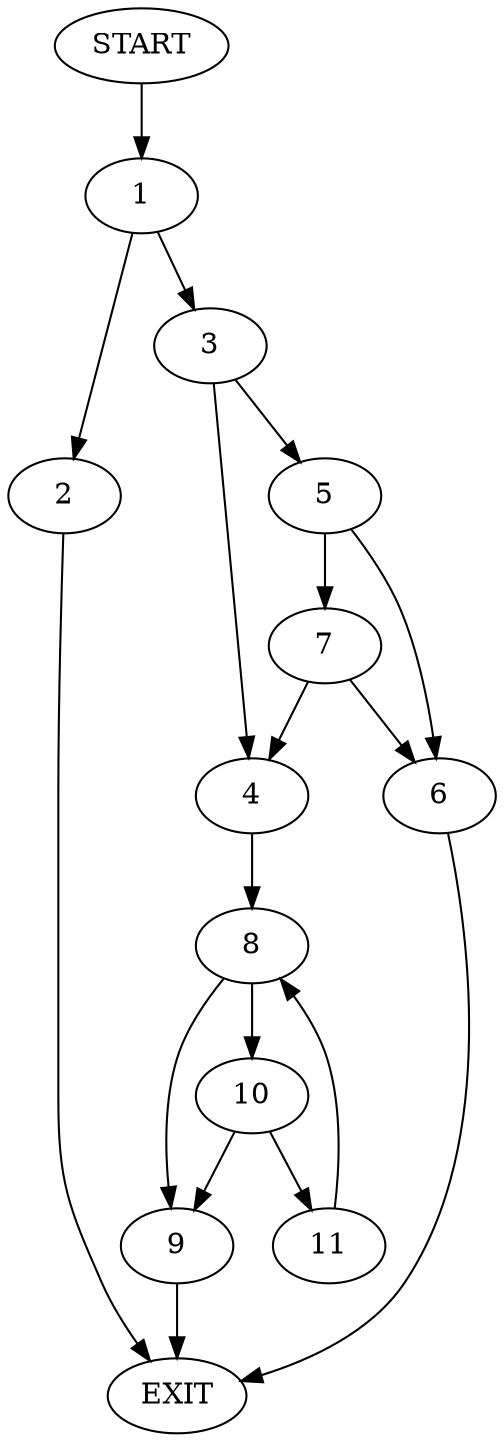 digraph {
0 [label="START"]
12 [label="EXIT"]
0 -> 1
1 -> 2
1 -> 3
3 -> 4
3 -> 5
2 -> 12
5 -> 6
5 -> 7
4 -> 8
6 -> 12
7 -> 6
7 -> 4
8 -> 9
8 -> 10
10 -> 9
10 -> 11
9 -> 12
11 -> 8
}
